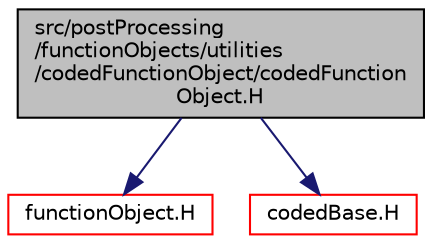 digraph "src/postProcessing/functionObjects/utilities/codedFunctionObject/codedFunctionObject.H"
{
  bgcolor="transparent";
  edge [fontname="Helvetica",fontsize="10",labelfontname="Helvetica",labelfontsize="10"];
  node [fontname="Helvetica",fontsize="10",shape=record];
  Node1 [label="src/postProcessing\l/functionObjects/utilities\l/codedFunctionObject/codedFunction\lObject.H",height=0.2,width=0.4,color="black", fillcolor="grey75", style="filled", fontcolor="black"];
  Node1 -> Node2 [color="midnightblue",fontsize="10",style="solid",fontname="Helvetica"];
  Node2 [label="functionObject.H",height=0.2,width=0.4,color="red",URL="$a07759.html"];
  Node1 -> Node3 [color="midnightblue",fontsize="10",style="solid",fontname="Helvetica"];
  Node3 [label="codedBase.H",height=0.2,width=0.4,color="red",URL="$a07743.html"];
}
